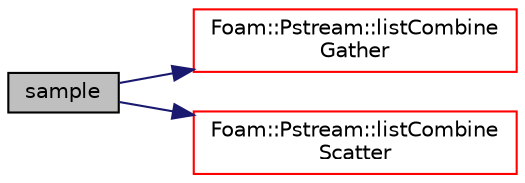 digraph "sample"
{
  bgcolor="transparent";
  edge [fontname="Helvetica",fontsize="10",labelfontname="Helvetica",labelfontsize="10"];
  node [fontname="Helvetica",fontsize="10",shape=record];
  rankdir="LR";
  Node1 [label="sample",height=0.2,width=0.4,color="black", fillcolor="grey75", style="filled", fontcolor="black"];
  Node1 -> Node2 [color="midnightblue",fontsize="10",style="solid",fontname="Helvetica"];
  Node2 [label="Foam::Pstream::listCombine\lGather",height=0.2,width=0.4,color="red",URL="$a02017.html#a8c0e5044dc4a942cf62b06797c3a743f"];
  Node1 -> Node3 [color="midnightblue",fontsize="10",style="solid",fontname="Helvetica"];
  Node3 [label="Foam::Pstream::listCombine\lScatter",height=0.2,width=0.4,color="red",URL="$a02017.html#adfd4915b68ab7181dccb847976286e56",tooltip="Scatter data. Reverse of combineGather. "];
}
